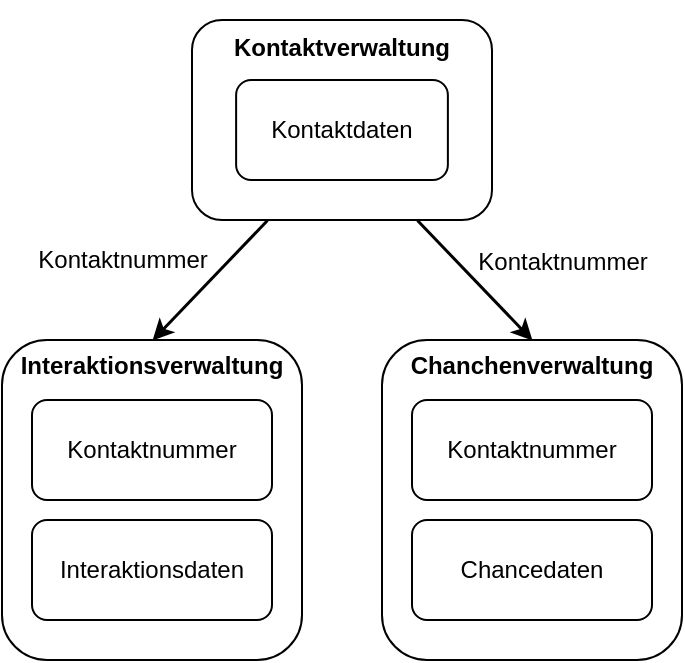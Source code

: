 <mxfile version="16.5.2" type="google"><diagram id="yHpwt_3CLQ3s3NHfAa4N" name="Page-1"><mxGraphModel dx="1178" dy="413" grid="1" gridSize="10" guides="1" tooltips="1" connect="1" arrows="1" fold="1" page="1" pageScale="1" pageWidth="827" pageHeight="1169" math="0" shadow="0"><root><mxCell id="0"/><mxCell id="1" parent="0"/><mxCell id="3vctUXqj-OH0uVaMQrzV-14" value="" style="group" vertex="1" connectable="0" parent="1"><mxGeometry x="145" y="10" width="150" height="120" as="geometry"/></mxCell><mxCell id="3vctUXqj-OH0uVaMQrzV-3" value="&lt;div&gt;&lt;b&gt;Kontaktverwaltung&lt;/b&gt;&lt;/div&gt;&lt;div&gt;&lt;b&gt;&lt;br&gt;&lt;/b&gt;&lt;/div&gt;&lt;div&gt;&lt;b&gt;&lt;br&gt;&lt;/b&gt;&lt;/div&gt;&lt;div&gt;&lt;b&gt;&lt;br&gt;&lt;/b&gt;&lt;/div&gt;&lt;div&gt;&lt;b&gt;&lt;br&gt;&lt;/b&gt;&lt;/div&gt;&lt;div&gt;&lt;b&gt;&lt;br&gt;&lt;/b&gt;&lt;/div&gt;" style="rounded=1;whiteSpace=wrap;html=1;" vertex="1" parent="3vctUXqj-OH0uVaMQrzV-14"><mxGeometry y="10" width="150" height="100" as="geometry"/></mxCell><mxCell id="3vctUXqj-OH0uVaMQrzV-5" value="Kontaktdaten" style="rounded=1;whiteSpace=wrap;html=1;" vertex="1" parent="3vctUXqj-OH0uVaMQrzV-14"><mxGeometry x="22.059" y="40" width="105.882" height="50" as="geometry"/></mxCell><mxCell id="3vctUXqj-OH0uVaMQrzV-21" value="" style="group" vertex="1" connectable="0" parent="1"><mxGeometry x="50" y="180" width="150" height="160" as="geometry"/></mxCell><mxCell id="3vctUXqj-OH0uVaMQrzV-7" value="&lt;div&gt;&lt;b&gt;Interaktionsverwaltung&lt;/b&gt;&lt;/div&gt;&lt;div style=&quot;font-size: 8px&quot;&gt;&lt;b&gt;&lt;br&gt;&lt;/b&gt;&lt;/div&gt;&lt;div&gt;&lt;b&gt;&lt;br&gt;&lt;/b&gt;&lt;/div&gt;&lt;div&gt;&lt;b&gt;&lt;br&gt;&lt;/b&gt;&lt;/div&gt;&lt;div&gt;&lt;b&gt;&lt;br&gt;&lt;/b&gt;&lt;/div&gt;&lt;div&gt;&lt;b&gt;&lt;br&gt;&lt;/b&gt;&lt;/div&gt;&lt;div&gt;&lt;b&gt;&lt;br&gt;&lt;/b&gt;&lt;/div&gt;&lt;div&gt;&lt;b&gt;&lt;br&gt;&lt;/b&gt;&lt;/div&gt;&lt;div&gt;&lt;b&gt;&lt;br&gt;&lt;/b&gt;&lt;/div&gt;&lt;div&gt;&lt;b&gt;&lt;br&gt;&lt;/b&gt;&lt;/div&gt;&lt;div style=&quot;font-size: 8px&quot;&gt;&lt;b&gt;&lt;br&gt;&lt;/b&gt;&lt;/div&gt;" style="rounded=1;whiteSpace=wrap;html=1;" vertex="1" parent="3vctUXqj-OH0uVaMQrzV-21"><mxGeometry width="150" height="160" as="geometry"/></mxCell><mxCell id="3vctUXqj-OH0uVaMQrzV-8" value="Interaktionsdaten" style="rounded=1;whiteSpace=wrap;html=1;" vertex="1" parent="3vctUXqj-OH0uVaMQrzV-21"><mxGeometry x="15" y="90" width="120" height="50" as="geometry"/></mxCell><mxCell id="3vctUXqj-OH0uVaMQrzV-12" value="Kontaktnummer" style="rounded=1;whiteSpace=wrap;html=1;" vertex="1" parent="3vctUXqj-OH0uVaMQrzV-21"><mxGeometry x="15" y="30" width="120" height="50" as="geometry"/></mxCell><mxCell id="3vctUXqj-OH0uVaMQrzV-22" value="" style="group" vertex="1" connectable="0" parent="1"><mxGeometry x="240" y="180" width="150" height="160" as="geometry"/></mxCell><mxCell id="3vctUXqj-OH0uVaMQrzV-18" value="&lt;div&gt;&lt;b&gt;Chanchenverwaltung&lt;/b&gt;&lt;/div&gt;&lt;div style=&quot;font-size: 8px&quot;&gt;&lt;b&gt;&lt;br&gt;&lt;/b&gt;&lt;/div&gt;&lt;div&gt;&lt;b&gt;&lt;br&gt;&lt;/b&gt;&lt;/div&gt;&lt;div&gt;&lt;b&gt;&lt;br&gt;&lt;/b&gt;&lt;/div&gt;&lt;div&gt;&lt;b&gt;&lt;br&gt;&lt;/b&gt;&lt;/div&gt;&lt;div&gt;&lt;b&gt;&lt;br&gt;&lt;/b&gt;&lt;/div&gt;&lt;div&gt;&lt;b&gt;&lt;br&gt;&lt;/b&gt;&lt;/div&gt;&lt;div&gt;&lt;b&gt;&lt;br&gt;&lt;/b&gt;&lt;/div&gt;&lt;div&gt;&lt;b&gt;&lt;br&gt;&lt;/b&gt;&lt;/div&gt;&lt;div&gt;&lt;b&gt;&lt;br&gt;&lt;/b&gt;&lt;/div&gt;&lt;div style=&quot;font-size: 8px&quot;&gt;&lt;b&gt;&lt;br&gt;&lt;/b&gt;&lt;/div&gt;" style="rounded=1;whiteSpace=wrap;html=1;" vertex="1" parent="3vctUXqj-OH0uVaMQrzV-22"><mxGeometry width="150" height="160" as="geometry"/></mxCell><mxCell id="3vctUXqj-OH0uVaMQrzV-19" value="Chancedaten" style="rounded=1;whiteSpace=wrap;html=1;" vertex="1" parent="3vctUXqj-OH0uVaMQrzV-22"><mxGeometry x="15" y="90" width="120" height="50" as="geometry"/></mxCell><mxCell id="3vctUXqj-OH0uVaMQrzV-20" value="Kontaktnummer" style="rounded=1;whiteSpace=wrap;html=1;" vertex="1" parent="3vctUXqj-OH0uVaMQrzV-22"><mxGeometry x="15" y="30" width="120" height="50" as="geometry"/></mxCell><mxCell id="3vctUXqj-OH0uVaMQrzV-23" value="" style="endArrow=classic;html=1;rounded=0;fontSize=8;entryX=0.5;entryY=0;entryDx=0;entryDy=0;exitX=0.25;exitY=1;exitDx=0;exitDy=0;strokeWidth=1.5;" edge="1" parent="1" source="3vctUXqj-OH0uVaMQrzV-3" target="3vctUXqj-OH0uVaMQrzV-7"><mxGeometry width="50" height="50" relative="1" as="geometry"><mxPoint x="150" y="200" as="sourcePoint"/><mxPoint x="200" y="150" as="targetPoint"/></mxGeometry></mxCell><mxCell id="3vctUXqj-OH0uVaMQrzV-28" value="&lt;font style=&quot;font-size: 12px&quot;&gt;Kontaktnummer&lt;/font&gt;" style="edgeLabel;html=1;align=center;verticalAlign=middle;resizable=0;points=[];fontSize=8;" vertex="1" connectable="0" parent="3vctUXqj-OH0uVaMQrzV-23"><mxGeometry x="-0.216" y="1" relative="1" as="geometry"><mxPoint x="-51" y="-4" as="offset"/></mxGeometry></mxCell><mxCell id="3vctUXqj-OH0uVaMQrzV-27" value="" style="endArrow=classic;html=1;rounded=0;fontSize=8;entryX=0.5;entryY=0;entryDx=0;entryDy=0;exitX=0.75;exitY=1;exitDx=0;exitDy=0;strokeWidth=1.5;" edge="1" parent="1" source="3vctUXqj-OH0uVaMQrzV-3" target="3vctUXqj-OH0uVaMQrzV-18"><mxGeometry width="50" height="50" relative="1" as="geometry"><mxPoint x="150" y="200" as="sourcePoint"/><mxPoint x="200" y="150" as="targetPoint"/></mxGeometry></mxCell><mxCell id="3vctUXqj-OH0uVaMQrzV-29" value="&lt;font style=&quot;font-size: 12px&quot;&gt;Kontaktnummer&lt;/font&gt;" style="edgeLabel;html=1;align=center;verticalAlign=middle;resizable=0;points=[];fontSize=8;" vertex="1" connectable="0" parent="3vctUXqj-OH0uVaMQrzV-27"><mxGeometry x="-0.298" relative="1" as="geometry"><mxPoint x="52" as="offset"/></mxGeometry></mxCell></root></mxGraphModel></diagram></mxfile>